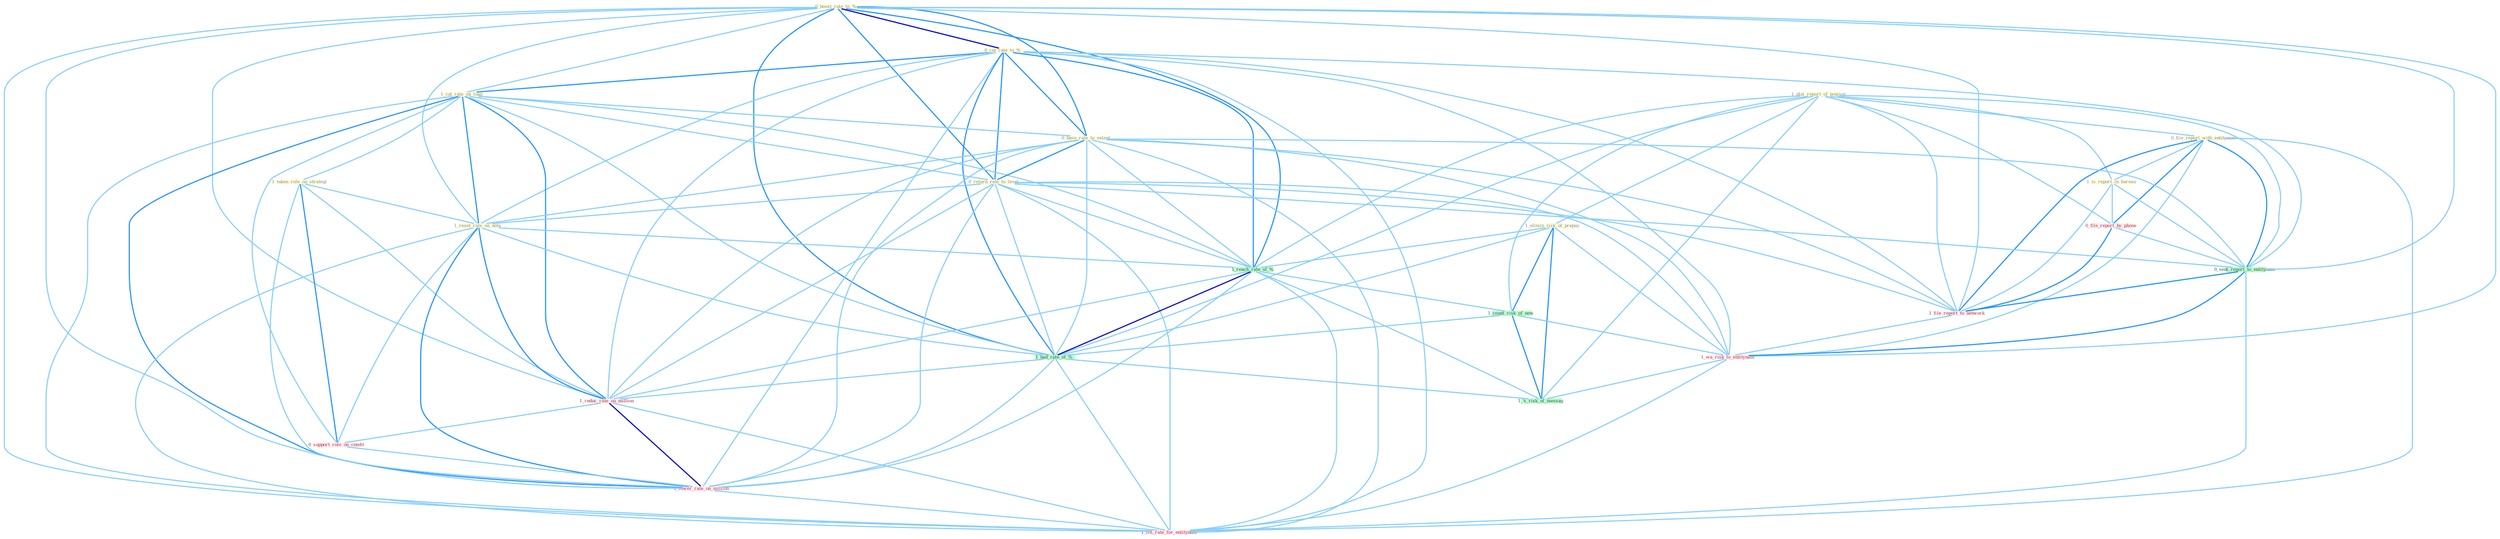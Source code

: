 Graph G{ 
    node
    [shape=polygon,style=filled,width=.5,height=.06,color="#BDFCC9",fixedsize=true,fontsize=4,
    fontcolor="#2f4f4f"];
    {node
    [color="#ffffe0", fontcolor="#8b7d6b"] "1_plai_report_of_tension " "0_file_report_with_entitynam " "0_boost_rate_to_% " "0_cut_rate_to_% " "1_cut_rate_on_loan " "1_taken_role_on_strategi " "0_have_rate_to_extent " "1_elimin_risk_of_prepay " "1_is_report_in_bureau " "0_return_rate_to_level " "1_reset_rate_on_note "}
{node [color="#fff0f5", fontcolor="#b22222"] "0_file_report_by_phone " "1_file_report_to_network " "1_reduc_rate_on_million " "1_wa_risk_to_entitynam " "0_support_role_on_condit " "1_lower_rate_on_million " "1_lift_rate_for_entitynam "}
edge [color="#B0E2FF"];

	"1_plai_report_of_tension " -- "0_file_report_with_entitynam " [w="1", color="#87cefa" ];
	"1_plai_report_of_tension " -- "1_elimin_risk_of_prepay " [w="1", color="#87cefa" ];
	"1_plai_report_of_tension " -- "1_is_report_in_bureau " [w="1", color="#87cefa" ];
	"1_plai_report_of_tension " -- "1_reach_rate_of_% " [w="1", color="#87cefa" ];
	"1_plai_report_of_tension " -- "0_file_report_by_phone " [w="1", color="#87cefa" ];
	"1_plai_report_of_tension " -- "1_count_risk_of_new " [w="1", color="#87cefa" ];
	"1_plai_report_of_tension " -- "1_had_rate_of_% " [w="1", color="#87cefa" ];
	"1_plai_report_of_tension " -- "0_sent_report_to_entitynam " [w="1", color="#87cefa" ];
	"1_plai_report_of_tension " -- "1_file_report_to_network " [w="1", color="#87cefa" ];
	"1_plai_report_of_tension " -- "1_'s_risk_of_messag " [w="1", color="#87cefa" ];
	"0_file_report_with_entitynam " -- "1_is_report_in_bureau " [w="1", color="#87cefa" ];
	"0_file_report_with_entitynam " -- "0_file_report_by_phone " [w="2", color="#1e90ff" , len=0.8];
	"0_file_report_with_entitynam " -- "0_sent_report_to_entitynam " [w="2", color="#1e90ff" , len=0.8];
	"0_file_report_with_entitynam " -- "1_file_report_to_network " [w="2", color="#1e90ff" , len=0.8];
	"0_file_report_with_entitynam " -- "1_wa_risk_to_entitynam " [w="1", color="#87cefa" ];
	"0_file_report_with_entitynam " -- "1_lift_rate_for_entitynam " [w="1", color="#87cefa" ];
	"0_boost_rate_to_% " -- "0_cut_rate_to_% " [w="3", color="#0000cd" , len=0.6];
	"0_boost_rate_to_% " -- "1_cut_rate_on_loan " [w="1", color="#87cefa" ];
	"0_boost_rate_to_% " -- "0_have_rate_to_extent " [w="2", color="#1e90ff" , len=0.8];
	"0_boost_rate_to_% " -- "0_return_rate_to_level " [w="2", color="#1e90ff" , len=0.8];
	"0_boost_rate_to_% " -- "1_reset_rate_on_note " [w="1", color="#87cefa" ];
	"0_boost_rate_to_% " -- "1_reach_rate_of_% " [w="2", color="#1e90ff" , len=0.8];
	"0_boost_rate_to_% " -- "1_had_rate_of_% " [w="2", color="#1e90ff" , len=0.8];
	"0_boost_rate_to_% " -- "0_sent_report_to_entitynam " [w="1", color="#87cefa" ];
	"0_boost_rate_to_% " -- "1_file_report_to_network " [w="1", color="#87cefa" ];
	"0_boost_rate_to_% " -- "1_reduc_rate_on_million " [w="1", color="#87cefa" ];
	"0_boost_rate_to_% " -- "1_wa_risk_to_entitynam " [w="1", color="#87cefa" ];
	"0_boost_rate_to_% " -- "1_lower_rate_on_million " [w="1", color="#87cefa" ];
	"0_boost_rate_to_% " -- "1_lift_rate_for_entitynam " [w="1", color="#87cefa" ];
	"0_cut_rate_to_% " -- "1_cut_rate_on_loan " [w="2", color="#1e90ff" , len=0.8];
	"0_cut_rate_to_% " -- "0_have_rate_to_extent " [w="2", color="#1e90ff" , len=0.8];
	"0_cut_rate_to_% " -- "0_return_rate_to_level " [w="2", color="#1e90ff" , len=0.8];
	"0_cut_rate_to_% " -- "1_reset_rate_on_note " [w="1", color="#87cefa" ];
	"0_cut_rate_to_% " -- "1_reach_rate_of_% " [w="2", color="#1e90ff" , len=0.8];
	"0_cut_rate_to_% " -- "1_had_rate_of_% " [w="2", color="#1e90ff" , len=0.8];
	"0_cut_rate_to_% " -- "0_sent_report_to_entitynam " [w="1", color="#87cefa" ];
	"0_cut_rate_to_% " -- "1_file_report_to_network " [w="1", color="#87cefa" ];
	"0_cut_rate_to_% " -- "1_reduc_rate_on_million " [w="1", color="#87cefa" ];
	"0_cut_rate_to_% " -- "1_wa_risk_to_entitynam " [w="1", color="#87cefa" ];
	"0_cut_rate_to_% " -- "1_lower_rate_on_million " [w="1", color="#87cefa" ];
	"0_cut_rate_to_% " -- "1_lift_rate_for_entitynam " [w="1", color="#87cefa" ];
	"1_cut_rate_on_loan " -- "1_taken_role_on_strategi " [w="1", color="#87cefa" ];
	"1_cut_rate_on_loan " -- "0_have_rate_to_extent " [w="1", color="#87cefa" ];
	"1_cut_rate_on_loan " -- "0_return_rate_to_level " [w="1", color="#87cefa" ];
	"1_cut_rate_on_loan " -- "1_reset_rate_on_note " [w="2", color="#1e90ff" , len=0.8];
	"1_cut_rate_on_loan " -- "1_reach_rate_of_% " [w="1", color="#87cefa" ];
	"1_cut_rate_on_loan " -- "1_had_rate_of_% " [w="1", color="#87cefa" ];
	"1_cut_rate_on_loan " -- "1_reduc_rate_on_million " [w="2", color="#1e90ff" , len=0.8];
	"1_cut_rate_on_loan " -- "0_support_role_on_condit " [w="1", color="#87cefa" ];
	"1_cut_rate_on_loan " -- "1_lower_rate_on_million " [w="2", color="#1e90ff" , len=0.8];
	"1_cut_rate_on_loan " -- "1_lift_rate_for_entitynam " [w="1", color="#87cefa" ];
	"1_taken_role_on_strategi " -- "1_reset_rate_on_note " [w="1", color="#87cefa" ];
	"1_taken_role_on_strategi " -- "1_reduc_rate_on_million " [w="1", color="#87cefa" ];
	"1_taken_role_on_strategi " -- "0_support_role_on_condit " [w="2", color="#1e90ff" , len=0.8];
	"1_taken_role_on_strategi " -- "1_lower_rate_on_million " [w="1", color="#87cefa" ];
	"0_have_rate_to_extent " -- "0_return_rate_to_level " [w="2", color="#1e90ff" , len=0.8];
	"0_have_rate_to_extent " -- "1_reset_rate_on_note " [w="1", color="#87cefa" ];
	"0_have_rate_to_extent " -- "1_reach_rate_of_% " [w="1", color="#87cefa" ];
	"0_have_rate_to_extent " -- "1_had_rate_of_% " [w="1", color="#87cefa" ];
	"0_have_rate_to_extent " -- "0_sent_report_to_entitynam " [w="1", color="#87cefa" ];
	"0_have_rate_to_extent " -- "1_file_report_to_network " [w="1", color="#87cefa" ];
	"0_have_rate_to_extent " -- "1_reduc_rate_on_million " [w="1", color="#87cefa" ];
	"0_have_rate_to_extent " -- "1_wa_risk_to_entitynam " [w="1", color="#87cefa" ];
	"0_have_rate_to_extent " -- "1_lower_rate_on_million " [w="1", color="#87cefa" ];
	"0_have_rate_to_extent " -- "1_lift_rate_for_entitynam " [w="1", color="#87cefa" ];
	"1_elimin_risk_of_prepay " -- "1_reach_rate_of_% " [w="1", color="#87cefa" ];
	"1_elimin_risk_of_prepay " -- "1_count_risk_of_new " [w="2", color="#1e90ff" , len=0.8];
	"1_elimin_risk_of_prepay " -- "1_had_rate_of_% " [w="1", color="#87cefa" ];
	"1_elimin_risk_of_prepay " -- "1_wa_risk_to_entitynam " [w="1", color="#87cefa" ];
	"1_elimin_risk_of_prepay " -- "1_'s_risk_of_messag " [w="2", color="#1e90ff" , len=0.8];
	"1_is_report_in_bureau " -- "0_file_report_by_phone " [w="1", color="#87cefa" ];
	"1_is_report_in_bureau " -- "0_sent_report_to_entitynam " [w="1", color="#87cefa" ];
	"1_is_report_in_bureau " -- "1_file_report_to_network " [w="1", color="#87cefa" ];
	"0_return_rate_to_level " -- "1_reset_rate_on_note " [w="1", color="#87cefa" ];
	"0_return_rate_to_level " -- "1_reach_rate_of_% " [w="1", color="#87cefa" ];
	"0_return_rate_to_level " -- "1_had_rate_of_% " [w="1", color="#87cefa" ];
	"0_return_rate_to_level " -- "0_sent_report_to_entitynam " [w="1", color="#87cefa" ];
	"0_return_rate_to_level " -- "1_file_report_to_network " [w="1", color="#87cefa" ];
	"0_return_rate_to_level " -- "1_reduc_rate_on_million " [w="1", color="#87cefa" ];
	"0_return_rate_to_level " -- "1_wa_risk_to_entitynam " [w="1", color="#87cefa" ];
	"0_return_rate_to_level " -- "1_lower_rate_on_million " [w="1", color="#87cefa" ];
	"0_return_rate_to_level " -- "1_lift_rate_for_entitynam " [w="1", color="#87cefa" ];
	"1_reset_rate_on_note " -- "1_reach_rate_of_% " [w="1", color="#87cefa" ];
	"1_reset_rate_on_note " -- "1_had_rate_of_% " [w="1", color="#87cefa" ];
	"1_reset_rate_on_note " -- "1_reduc_rate_on_million " [w="2", color="#1e90ff" , len=0.8];
	"1_reset_rate_on_note " -- "0_support_role_on_condit " [w="1", color="#87cefa" ];
	"1_reset_rate_on_note " -- "1_lower_rate_on_million " [w="2", color="#1e90ff" , len=0.8];
	"1_reset_rate_on_note " -- "1_lift_rate_for_entitynam " [w="1", color="#87cefa" ];
	"1_reach_rate_of_% " -- "1_count_risk_of_new " [w="1", color="#87cefa" ];
	"1_reach_rate_of_% " -- "1_had_rate_of_% " [w="3", color="#0000cd" , len=0.6];
	"1_reach_rate_of_% " -- "1_reduc_rate_on_million " [w="1", color="#87cefa" ];
	"1_reach_rate_of_% " -- "1_'s_risk_of_messag " [w="1", color="#87cefa" ];
	"1_reach_rate_of_% " -- "1_lower_rate_on_million " [w="1", color="#87cefa" ];
	"1_reach_rate_of_% " -- "1_lift_rate_for_entitynam " [w="1", color="#87cefa" ];
	"0_file_report_by_phone " -- "0_sent_report_to_entitynam " [w="1", color="#87cefa" ];
	"0_file_report_by_phone " -- "1_file_report_to_network " [w="2", color="#1e90ff" , len=0.8];
	"1_count_risk_of_new " -- "1_had_rate_of_% " [w="1", color="#87cefa" ];
	"1_count_risk_of_new " -- "1_wa_risk_to_entitynam " [w="1", color="#87cefa" ];
	"1_count_risk_of_new " -- "1_'s_risk_of_messag " [w="2", color="#1e90ff" , len=0.8];
	"1_had_rate_of_% " -- "1_reduc_rate_on_million " [w="1", color="#87cefa" ];
	"1_had_rate_of_% " -- "1_'s_risk_of_messag " [w="1", color="#87cefa" ];
	"1_had_rate_of_% " -- "1_lower_rate_on_million " [w="1", color="#87cefa" ];
	"1_had_rate_of_% " -- "1_lift_rate_for_entitynam " [w="1", color="#87cefa" ];
	"0_sent_report_to_entitynam " -- "1_file_report_to_network " [w="2", color="#1e90ff" , len=0.8];
	"0_sent_report_to_entitynam " -- "1_wa_risk_to_entitynam " [w="2", color="#1e90ff" , len=0.8];
	"0_sent_report_to_entitynam " -- "1_lift_rate_for_entitynam " [w="1", color="#87cefa" ];
	"1_file_report_to_network " -- "1_wa_risk_to_entitynam " [w="1", color="#87cefa" ];
	"1_reduc_rate_on_million " -- "0_support_role_on_condit " [w="1", color="#87cefa" ];
	"1_reduc_rate_on_million " -- "1_lower_rate_on_million " [w="3", color="#0000cd" , len=0.6];
	"1_reduc_rate_on_million " -- "1_lift_rate_for_entitynam " [w="1", color="#87cefa" ];
	"1_wa_risk_to_entitynam " -- "1_'s_risk_of_messag " [w="1", color="#87cefa" ];
	"1_wa_risk_to_entitynam " -- "1_lift_rate_for_entitynam " [w="1", color="#87cefa" ];
	"0_support_role_on_condit " -- "1_lower_rate_on_million " [w="1", color="#87cefa" ];
	"1_lower_rate_on_million " -- "1_lift_rate_for_entitynam " [w="1", color="#87cefa" ];
}